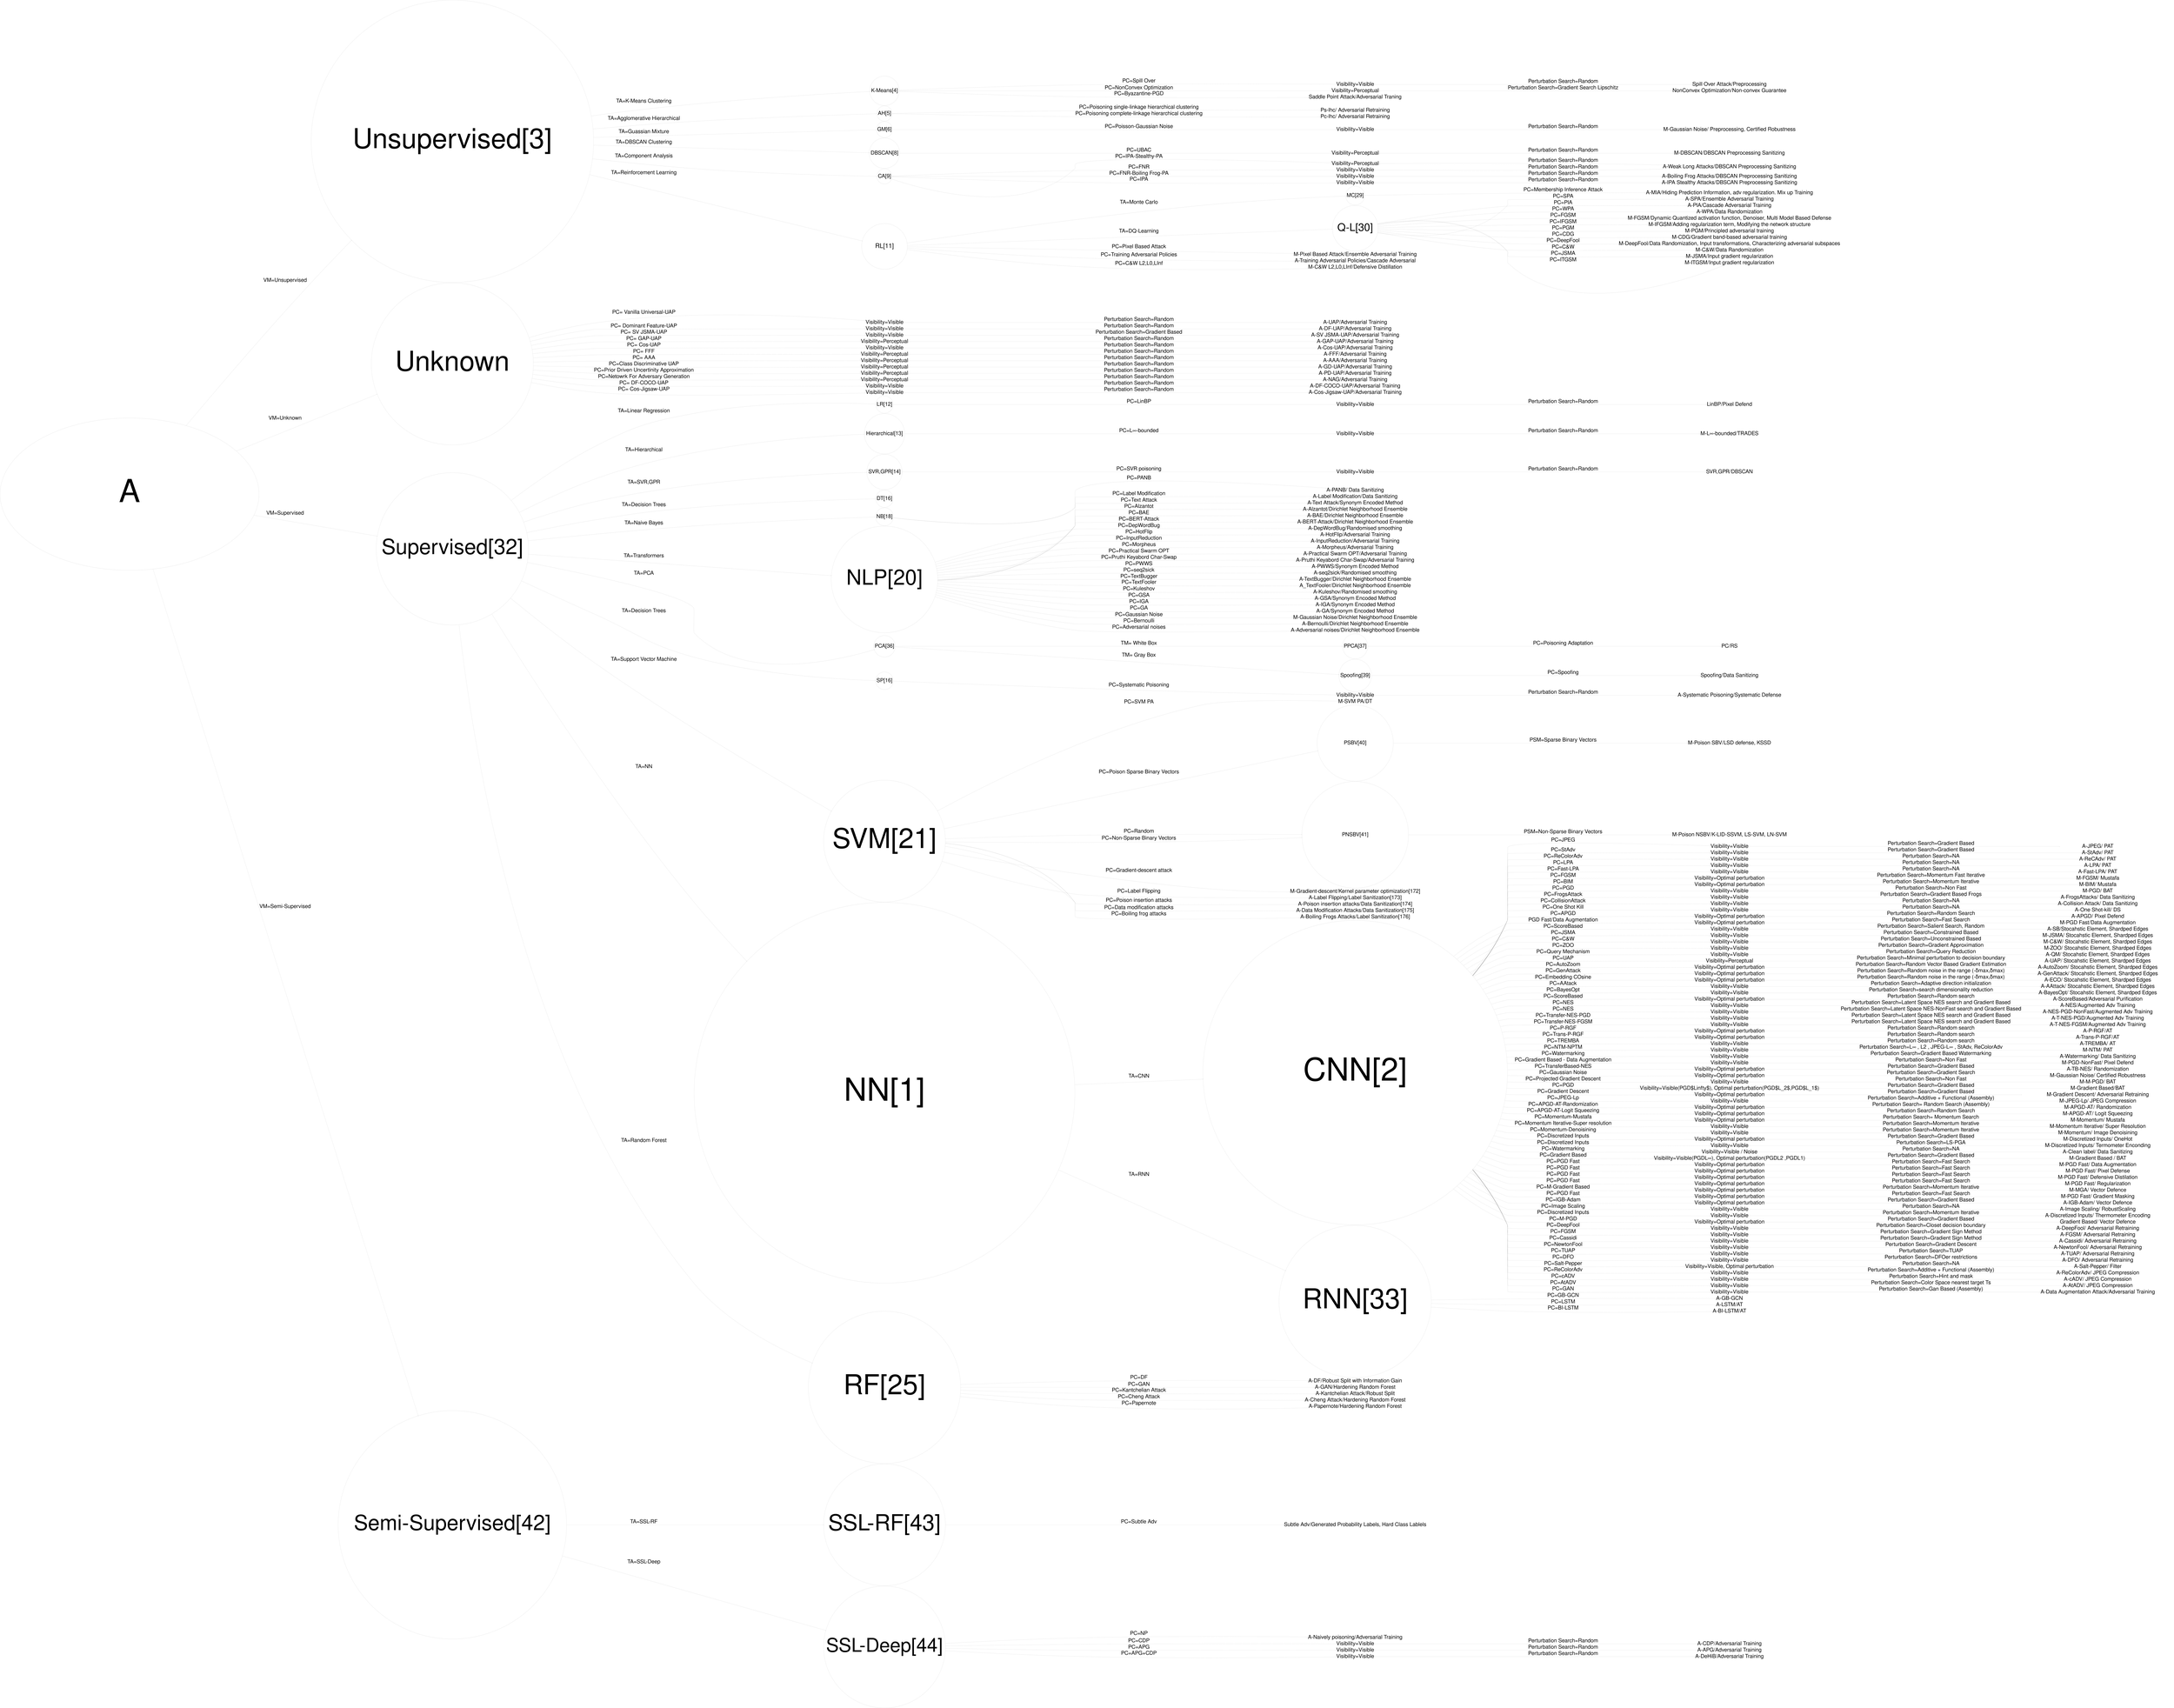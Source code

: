 Digraph TrackA{
rankdir="LR"
node [fontsize=250, width=10]
edge [fontsize=250]
node [colorscheme=oranges9]
node [fontname="Helvetica,Arial,sans-serif"]
edge [fontname="Helvetica,Arial,sans-serif"]

subgraph CNN {
	//	node [style=];
	//rank = same
		n13 
		//label = "process #2";
	//	color=
		#**************************** PAT ***********************
//"n2" [label="A/ PAT" , shape=plaintext] 
"n3" [label="M-NTM/ PAT", shape=plaintext]
//"n4" [label="A Track - Known and Unknown VM",  shape=ellipse]

#"n11" -> "n9" [arrowhead=none]
"n5" [label="A-JPEG/ PAT", shape=plaintext, width=50]
"n6" [label="A-StAdv/ PAT", shape=plaintext]

"n7" [label="A-ReCAdv/ PAT", shape=plaintext]
"n8" [label="A-LPA/ PAT", shape=plaintext]
"n9" [label="A-Fast-LPA/ PAT", shape=plaintext]
//"n10"[label="A-PPGD/ PAT", shape=plaintext]
# DNN Connections from Attack to DNN
"n13"-> "n5027" [label="PC=JPEG"]
"n5027" [label="Visibility=Visible",shape=plaintext]
"n5027" -> "n5" [label="Perturbation Search=Gradient Based",shape=plaintext]

"n13" -> "n5028"  [label="PC=StAdv"] 
"n5028" [label="Visibility=Visible",shape=plaintext]
"n5028" -> "n6" [label="Perturbation Search=Gradient Based"]

"n13" -> "n5029"  [label="PC=ReColorAdv"]
"n5029" [label="Visibility=Visible",shape=plaintext]
"n5029" -> "n7" [label="Perturbation Search=NA"]

"n13" -> "n5030"  [label="PC=LPA"]
"n5030" [label="Visibility=Visible",shape=plaintext]
"n5030" -> "n8" [label="Perturbation Search=NA"]

"n13" -> "n5031"  [label="PC=Fast-LPA"]
"n5031" [label="Visibility=Visible",shape=plaintext]
"n5031" -> "n9" [label="Perturbation Search=NA"]

//"n13" -> "n10" [label="PC=PPGD"]
"n13" -> "n5033" [label="PC=FGSM"]
"n5033" [label="Visibility=Optimal perturbation",shape=plaintext]
"n5033" -> "n53" [label="Perturbation Search=Momentum Fast Iterative"]

"n13" -> "n5034" [label="PC=BIM"]
"n5034" [label="Visibility=Optimal perturbation",shape=plaintext]
"n5034" -> "n54" [label="Perturbation Search=Momentum Iterative"]

//"n13" -> "n55" [label="PC=MI-BIM"] 
"n13" -> "n5042" [label="PC=PGD"]
"n5042" [label="Visibility=Visible",shape=plaintext]
"n5042" -> "n92" [label="Perturbation Search=Non Fast"]

"n13" -> "n5044"  [label="PC=FrogsAttack"]
"n5044" [label="Visibility=Visible",shape=plaintext]
"n5044" -> "n244" [label="Perturbation Search=Gradient Based Frogs"]

"n13" -> "n5045"  [label="PC=CollisionAttack"] 
"n5045" [label="Visibility=Visible",shape=plaintext]
"n5045" -> "n245" [label="Perturbation Search=NA"]

"n13" -> "n5046"  [label="PC=One Shot Kill"]
"n5046" [label="Visibility=Visible",shape=plaintext]
"n5046" -> "n246" [label="Perturbation Search=NA"]

"n13" -> "n5090"  [label="PC=APGD"] 
"n5090" [label="Visibility=Optimal perturbation",shape=plaintext]
"n5090" -> "n253" [label="Perturbation Search=Random Search"]


//"n13" -> "n252"  [label="PC=PGD"] 
//"n13" -> "n254"  [label="PC=NES-PGD-NonFast"]

"n13" -> "n5017" [label="PGD Fast/Data Augmentation"]
"n5017" [label="Visibility=Optimal perturbation",shape=plaintext]
"n5017" -> "n2012" [label="Perturbation Search=Fast Search"]

"n13" -> "n5009"  [label="PC=ScoreBased"] 
"n5009" [label="Visibility=Visible",shape=plaintext]
"n5009" -> "n261" [label="Perturbation Search=Salient Search, Random"]

"n13" -> "n5057"  [label="PC=JSMA"] 
"n5057" [label="Visibility=Visible",shape=plaintext]
"n5057" -> "n262" [label="Perturbation Search=Constrained Based"]

"n13" -> "n5058"  [label="PC=C&W"]
"n5058" [label="Visibility=Visible",shape=plaintext]
"n5058" -> "n263" [label="Perturbation Search=Unconstrained Based"]

"n13" -> "n5059"  [label="PC=ZOO"]
"n5059" [label="Visibility=Visible",shape=plaintext]
"n5059" -> "n264" [label="Perturbation Search=Gradient Approximation"]

"n13" -> "n5060"  [label="PC=Query Mechanism"]
"n5060" [label="Visibility=Visible",shape=plaintext]
"n5060" -> "n265" [label="Perturbation Search=Query Reduction"]

"n13" -> "n5061"  [label="PC=UAP"]
"n5061" [label="Visibility=Perceptual",shape=plaintext]
"n5061" -> "n266" [label="Perturbation Search=Minimal perturbation to decision boundary"]

"n13" -> "n5062"  [label="PC=AutoZoom"]
"n5062" [label="Visibility=Optimal perturbation",shape=plaintext]
"n5062" -> "n267" [label="Perturbation Search=Random Vector Based Gradient Estimation"]

"n13" -> "n5063"  [label="PC=GenAttack"]
"n5063" [label="Visibility=Optimal perturbation",shape=plaintext]
"n5063" -> "n268" [label="Perturbation Search=Random noise in the range (-δmax,δmax)"]

"n13" -> "n5064"  [label="PC=Embedding COsine"]
"n5064" [label="Visibility=Optimal perturbation",shape=plaintext]
"n5064" -> "n269" [label="Perturbation Search=Random noise in the range (-δmax,δmax)"]

"n13" -> "n5070"  [label="PC=AAtack"]
"n5070" [label="Visibility=Visible",shape=plaintext]
"n5070" -> "n270" [label="Perturbation Search=Adaptive direction initialization"]

"n13" -> "n5071"  [label="PC=BayesOpt"]
"n5071" [label="Visibility=Visible",shape=plaintext]
"n5071" -> "n271" [label="Perturbation Search=search dimensionality reduction"]

"n13" -> "n5066"  [label="PC=ScoreBased"]
"n5066" [label="Visibility=Optimal perturbation",shape=plaintext]
"n5066" -> "n281" [label="Perturbation Search=Random search"]

"n13" -> "n5049"  [label="PC=NES"] 
"n5049" [label="Visibility=Visible",shape=plaintext]
"n5049" -> "n282" [label="Perturbation Search=Latent Space NES search and Gradient Based"]

"n289" [label="A-NES-PGD-NonFast/Augmented Adv Training", shape=plaintext]
"n13" -> "n5050"  [label="PC=NES"] 
"n5050" [label="Visibility=Visible",shape=plaintext]
"n5050" -> "n289" [label="Perturbation Search=Latent Space NES-NonFast search and Gradient Based"]

"n13" -> "n5054"  [label="PC=Transfer-NES-PGD"]
"n5054" [label="Visibility=Visible",shape=plaintext]
"n5054" -> "n283" [label="Perturbation Search=Latent Space NES search and Gradient Based"]

"n13" -> "n5056"  [label="PC=Transfer-NES-FGSM"]
"n5056" [label="Visibility=Visible",shape=plaintext]
"n5056" -> "n284" [label="Perturbation Search=Latent Space NES search and Gradient Based"]

//"n13" -> "n285"  [label="PC=AutoZOOM"] 
"n13" -> "n5067"  [label="PC=P-RGF"]
"n5067" [label="Visibility=Optimal perturbation",shape=plaintext]
"n5067" -> "n286" [label="Perturbation Search=Random search"]

"n13" -> "n5068"  [label="PC=Trans-P-RGF"]
"n5068" [label="Visibility=Optimal perturbation",shape=plaintext]
"n5068" -> "n287" [label="Perturbation Search=Random search"]

"n13" -> "n5069"  [label="PC=TREMBA"]
"n5069" [label="Visibility=Visible",shape=plaintext]
"n5069" -> "n288" [label="Perturbation Search=Random search"]

"n13" -> "n5025"  [label="PC=NTM-NPTM"]
"n5025" [label="Visibility=Visible",shape=plaintext]
"n5025" -> "n3" [label="Perturbation Search=L∞ , L2 , JPEG-L∞ , StAdv, ReColorAdv"]

//"n13" -> "n52"  [label="PC=Momentum Gradient"] 

"n13" -> "n5043"  [label="PC=Watermarking"]
"n5043" [label="Visibility=Visible",shape=plaintext]
"n5043" -> "n242" [label="Perturbation Search=Gradient Based Watermarking"]

"n13" -> "n5006"  [label="PC=Gradient Based - Data Augmentation"] 
"n5006" [label="Visibility=Visible",shape=plaintext]
"n5006" -> "n251" [label="Perturbation Search=Non Fast"]

"n13" -> "n5053"  [label="PC=TransferBased-NES"]
"n5053" [label="Visibility=Optimal perturbation",shape=plaintext]
"n5053" -> "n280" [label="Perturbation Search=Gradient Based"]

"n13" -> "n5093"  [label="PC=Gaussian Noise"]
"n5093" [label="Visibility=Optimal perturbation",shape=plaintext]
"n5093" -> "n85" [label="Perturbation Search=Gradient Search"]

//"n3" -> "n2" [label="TN=NTM-NPTM"]
//"n5" -> "n2" [label="TN=A-JPEG"]
//"n6" -> "n2" [label="TN=A-StAdv"]
//"n7" -> "n2" [label="TN=A-ReColorAdv"]
//"n8" -> "n2" [label="TN=A-LPA"]
//"n9" -> "n2" [label="TN=A-Fast-LPA"]
//"n10" -> "n2"[label="TN=A-PPGD"]

	}

#******************50 ******MUSTAFA*****************************
//"n51" [label="M/ Mustafa", shape=plaintext]
//"n52" [label="M-MG/ Mustafa", shape=plaintext]
//"n52" -> "n51" [label="TN=MG/ Mustafa"]
"n53" [label="M-FGSM/ Mustafa", shape=plaintext]
"n54" [label="M-BIM/ Mustafa", shape=plaintext]
//"n55" [label="M-MI-BIM/ Mustafa", shape=plaintext]
//"n55" -> "n51" [label="TN=Momentum/ Mustafa"]

//"n53" -> "n51" [label="TN=M-FGSM/ Mustafa"]
//"n54" -> "n51"[label="TN=M-BIM/ Mustafa"]



# **************90********BAT****************************

"n91" [label="M-M-PGD/ BAT", shape=plaintext]

"n92" [label="M-PGD/ BAT", shape=plaintext]

//"n92" -> "n93" [label="TN=Muti-Step-PGD/ BAT"]
//"n93" [label="Multi Step Bilateral/ BAT",shape=plaintext]
//"n91" -> "n93" [label="TN=PGD/ BAT"]
"n13" -> "n5040"  [label="PC=Projected Gradient Descent"]
"n5040" [label="Visibility=Visible",shape=plaintext]
"n5040" -> "n91" [label="Perturbation Search=Non Fast"]

#*************240******DATA Sanitizing***************************
"n242" [label="A-Watermarking/ Data Sanitizing", shape=plaintext]
"n244" [label="A-FrogsAttacks/ Data Sanitizing", shape=plaintext]
"n245" [label="A-Collision Attack/ Data Sanitizing", shape=plaintext]
"n246" [label="A-WA/ DS", shape=circle]
"n246" [label="A-One Shot-kill/ DS", shape=plaintext]
//"n248" [label="CL/ Data Sanitizing",shape=plaintext]
//"n242" -> "n248" [label="TN=Watermarking-Clean Label/ Data Sanitizing"]
//"n244" -> "n248" [label="TN=A-FA/ Data Sanitizing"]
//"n245" -> "n248" [label="TN=A-CA/ Data Sanitizing"]
//"n246" -> "n248" [label="TN=A-WA/ Data Sanitizing"]
//"n246" -> "n248" [label="TNA-OS-kill/ Data Sanitizing"]


#***************250 ***PIXEL DEFEND******************************
"n251" [label="M-PGD-NonFast/ Pixel Defend", shape=plaintext]


//"n252" [label="M-PGD/ Pixel Defend", shape=plaintext]
//"n252" -> "n257"[label="TN=M-PGD/ PixelDefend"]
//"n251" -> "n257"
//"n253" -> "n257"


"n253" [label="A-APGD/ Pixel Defend", shape=plaintext]

//"n254" [label="A-NES-PGD-NonFast/ Data Augmentation",shape=plaintext]
//"n255" [label="M-PGD-NonFast/ Defensive Distillation",shape=plaintext]
//"n256" [label="M-PGD-NonFast/ Regularization",shape=plaintext]
//"n257" [label="PGD-NonFast/ PixelDefend",shape=plaintext]
//"n251" -> "n254"  [label="TN=PGD-NonFast/ Data Augmentation"] 
"n2012" [label="M-PGD Fast/Data Augmentation", shape=plaintext]
//"n1023" -> "n254"  [label="TN=PGD-Fast/ Data Augmentation"] 
//"n251" -> "n255"  [label="TN=PGD-NonFast/ Distillation"] 
//"n251" -> "n256"  [label="TN=PGD-NonFast/ Regularisation"]   
//"n251" -> "n257"  [label="TN=PGD-NonFast/ PixelDefend"]  

#*************280*************************************
"n280" [label="A-TB-NES/ Randomization", shape=plaintext]
//"n280" -> "n254"  [label="TN=NES-PGD-NonFast/ Augmentation"] 



#************260********Stocastic Element and Sharped Edges ******************************
"n261" [label="A-SB/Stocahstic Element, Shardped Edges", shape=plaintext]
"n262" [label="M-JSMA/ Stocahstic Element, Shardped Edges", shape=plaintext]
"n263" [label="M-C&W/ Stocahstic Element, Shardped Edges", shape=plaintext]
"n264" [label="M-ZOO/ Stocahstic Element, Shardped Edges", shape=plaintext]
"n265" [label="A-QM/ Stocahstic Element, Shardped Edges", shape=plaintext]
"n266" [label="A-UAP/ Stocahstic Element, Shardped Edges", shape=plaintext]
"n267" [label="A-AutoZoom/ Stocahstic Element, Shardped Edges", shape=plaintext]
"n268" [label="A-GenAttack/ Stocahstic Element, Shardped Edges", shape=plaintext]
"n269" [label="A-ECO/ Stocahstic Element, Shardped Edges", shape=plaintext]
"n270" [label="A-AAttack/ Stocahstic Element, Shardped Edges", shape=plaintext]
"n271" [label="A-BayesOpt/ Stocahstic Element, Shardped Edges", shape=plaintext]



//"n273" [label="SB/ Stochastic Elements",shape=plaintext]
//"n274" [label="SB/ Sharped Edges", shape=plaintext]


//"n261" -> "n273"  [label="TN=ScoreBased/ Stochastic Elements"] 
//"n262" -> "n273" [label="TN=M-JSMA/ Stochastic Elements"] 
//"n263" -> "n273" [label="TN=M-C&W/ Stochastic Elements"] 
//"n264" -> "n273" [label="TN=M-ZOO/ Stochastic Elements"] 
//"n265" -> "n273" [label="TN=A-Query Mechanism/ Stochastic Elements"] 
//"n266" -> "n273" [label="TN=A-UAP/ Stochastic Elements"]
//"n267" -> "n273" [label="TN=A-AutoZoom/ Stochastic Elements"] 
//"n268" -> "n273" [label="TN=A-GenAttack/ Stochastic Elements"] 
//"n269" -> "n273" [label="TN=A-ECO/  Stochastic Elements"] 
//"n270" -> "n273" [label="TN=A-AAttack/ Stochastic Elements"] 
//"n271" -> "n273" [label="TN=A-BayesOpt/ Stochastic Elements"] 



//"n261" -> "n274"  [label="TN=ScoreBased/ Sharped Edges"] 
//"n262" -> "n274" [label="TN::M-JSMA/  Sharped Edges"] 
//"n263" -> "n274"[label="TN=M-C&W/  Sharped Edges"] 
//"n264" -> "n274"[label="TN=M-ZOO/  Sharped Edges"] 
//"n265" -> "n274"[label="TN::A-Query Mechanism/  Sharped Edges"] 
//"n266" -> "n274"[label="TN::A-UAP/  Sharped Edges"] 
//"n267" -> "n274"[label="TN=A-AutoZoom/  Sharped Edges"] 
//"n268" -> "n274"[label="TN=A-GenAttack/  Sharped Edges"] 
//"n269" -> "n274" [label="TN=A-ECO/  Sharped Edges"] 
//"n270" -> "n274" [label="TN=A-AAttack/  Sharped Edges"] 
//"n271" -> "n274"[label="TN=A-BayesOpt/ Sharped Edges"] 



#*********************** Augmented Training ***********************************




"n281" [label="A-ScoreBased/Adversarial Purification", shape=plaintext]
"n282" [label="A-NES/Augmented Adv Training", shape=plaintext]
"n283" [label="A-T-NES-PGD/Augmented Adv Training", shape=plaintext]
"n284" [label="A-T-NES-FGSM/Augmented Adv Training", shape=plaintext]
//"n285" [label="A-AutoZOOM/AT", shape=plaintext]
"n286" [label="A-P-RGF/AT", shape=plaintext]
"n287" [label="A-Trans-P-RGF/AT", shape=plaintext]
"n288" [label="A-TREMBA/ AT", shape=plaintext]


//"n281" -> "n296" [label="TN=A-ScoreBased/ Augmented Training"] 
//"n282" -> "n296" [label="TN=A-NES/ Augmented Training"]
//"n283" -> "n296" [label="TN=A-Transfer-NES-PGD/ Augmented Training"]
//"n284" -> "n296" [label="TN=A-Transfer-NES-FGSM/ Augmented Training"] 
//"n285" -> "n296" [label="TN=A-AutoZOOM/ Augmented Training"] 
//"n286" -> "n296" [label="TN=A-P-RGF/ Augmented Training"]
//"n287" -> "n296" [label="TN=A-Trans-P-RGF/ Augmented Training"]
//"n288" -> "n296" [label="TN=A-TREMBA/ Augmented Training "]

//"n296" [label="A/ Augmented Training ", shape=plaintext]



#"n1" [label="A", shape=circle] #style=filled]+
#*********************1**********************************
"n4" [label="A",  shape=ellipse, width=170, height=100, fontsize="1500"]
#***************Victim Model Unsupervised Connections ****************************
"n12" [label="Unsupervised[3]", shape=circle, fontsize="1300"] #style=filled]
#Neural Networks
"n4" -> "n12"  [label="VM=Unsupervised"] 
"n4" -> "n2000"  [label="VM=Unknown"] 
"n12" -> "n75"  [label="TA=K-Means Clustering"] 
"n12" -> "n76"  [label="TA=Agglomerative Hierarchical"] 
"n12" -> "n77"  [label="TA=Guassian Mixture"] 
"n12" -> "n79"  [label="TA=DBSCAN Clustering"]
"n12" -> "n80"  [label="TA=Component Analysis"]
//"n12" -> "n82"  [label="TA=Guassian Noised/ Preprocessing"]
//"n12"-> "n83"   [label="TA=Guassian Noised/ Certified Robustness"]

//"n12" -> "n950"[label="TA=Statistic Learning"]
"n12" -> "n900"[label="TA=Reinforcement Learning"]
//"n12" -> "n700"[label="VM=RNN"]



#K-Means, K-Medoids, Fuzzy C-Means
"n75" [label="K-Means[4]", shape=circle]
"n75"-> "n87"[label="PC=Spill Over"]
"n87" [label="Visibility=Visible",shape=plaintext]
"n87" -> "n6004" [label="Perturbation Search=Random"]
"n6004"  [label="Spill Over Attack/Preprocessing", shape=plaintext]
//"n100" [label="TA=Linear Regression"]
//"n100"
//"n87"-> "n88"[label="PC=Spill Over",]
#Hierarchical
"n76" [label="AH[5]", shape=circle]
#Guassian Mixture
"n77" [label="GM[6]", shape=circle]

//"n77" -> "n83" [label="TA=Gaussian Noise/ Certified Robustness"] 
"n76" -> "n78" [label="PC=Poisoning single-linkage hierarchical clustering"]
"n76" -> "n86" [label="PC=Poisoning complete-linkage hierarchical clustering"]
"n78" [label="Ps-lhc/ Adversarial Retraining", shape=plaintext]
"n86" [label="Pc-lhc/ Adversarial Retraining", shape=plaintext]

"n79" [label="DBSCAN[8]", shape=circle]

"n79" ->"n756"[label="PC=UBAC"]
"n756" [label="Visibility=Perceptual",shape=plaintext]
"n756" -> "n6007" [label="Perturbation Search=Random"]
"n6007" [label="M-DBSCAN/DBSCAN Preprocessing Sanitizing", shape=plaintext]

"n75"-> "n90"[label="PC=NonConvex Optimization"]
"n90" [label="Visibility=Perceptual",shape=plaintext]
"n90" -> "n6005" [label="Perturbation Search=Gradient Search Lipschitz"]
"n6005" [label="NonConvex Optimization/Non-convex Guarantee", shape=plaintext]




"n95" [label="Saddle Point Attack/Adversarial Traning", shape=plaintext]
"n75"-> "n95"[label="PC=Byazantine-PGD"]


"n80" [label="CA[9]", shape=circle]

"n80" -> "n88" [label="PC=IPA-Stealthy-PA"]
"n88" [label="Visibility=Perceptual",shape=plaintext]
"n88" -> "n6008" [label="Perturbation Search=Random"]
"n6008" [label="A-Stealthy Poisoning Attacks/DBSCAN Preprocessing Sanitizing" , shape=plaintext]


"n80" -> "n89" [label="PC=FNR"]
"n89"  [label="Visibility=Visible",shape=plaintext]
"n89" -> "n6008" [label="Perturbation Search=Random"]

"n6008" [label="A-Weak Long Attacks/DBSCAN Preprocessing Sanitizing" , shape=plaintext]



"n80" -> "n99" [label="PC=FNR-Boiling Frog-PA"]
"n99" [label="Visibility=Visible",shape=plaintext]
"n99" -> "n6010" [label="Perturbation Search=Random"]
"n6010" [label="A-Boiling Frog Attacks/DBSCAN Preprocessing Sanitizing" , shape=plaintext]


"n80" -> "n98" [label="PC=IPA"]
"n98" [label="Visibility=Visible",shape=plaintext]
"n98" -> "n6012" [label="Perturbation Search=Random"]
"n6012" [label="A-IPA Stealthy Attacks/DBSCAN Preprocessing Sanitizing" , shape=plaintext]




#"n81" [label="Independent Component Analysis", shape=circle]
#"n82" [label="GG [27]", shape=circle, URL="https://github.com/phoenixml/research-DPA-References/blob/main/DPA-Roadmap-Ref#L221"]
//"n83" [label="GG [28]", shape=circle, URL="https://github.com/phoenixml/research-DPA-References/blob/main/DPA-Roadmap-Ref#L231"]
"n77"-> "n84" [label="PC=Poisson-Gaussian Noise"]
"n84" [label="Visibility=Visible",shape=plaintext]
"n84" -> "n6006" [label="Perturbation Search=Random"]
"n6006" [label="M-Gaussian Noise/ Preprocessing, Certified Robustness", shape=plaintext]



"n85" [label="M-Gaussian Noise/ Certified Robustness", shape=plaintext]



//"n82"-> "n85" [label="PC=Gaussian Noise"]


#***************Victim Model supervised Connections ****************************
"n700" [label="Supervised[32]", shape=circle, width=100, fontsize="1000"] #, style=filled, color=green]
"n4" -> "n700"  [label="VM=Supervised"]
"n700" -> "n701"  [label="TA=Linear Regression"]
"n700" -> "n702"  [label="TA=Hierarchical"]
"n700" -> "n703"  [label="TA=SVR,GPR"]
//"n700" -> "n704"  [label="TA=Ensemble Methods"]
"n700" -> "n705"  [label="TA=Decision Trees"]
//"n700" -> "n706"  [label="TA=Discriminant Analysis"]
"n700" -> "n707"  [label="TA=Naive Bayes"]
//"n700" -> "n708"  [label="TA=Nearest Neighbor"]

"n711" [label="NLP[20]", shape=circle, height=70, fontsize="1000"]
"n740" [label="A-Text Attack/Synonym Encoded Method", shape=plaintext]
"n780" [label="A-Alzantot/Dirichlet Neighborhood Ensemble", shape=plaintext]
"n781" [label="A-BAE/Dirichlet Neighborhood Ensemble", shape=plaintext]
"n782" [label="A-BERT-Attack/Dirichlet Neighborhood Ensemble", shape=plaintext]
"n783" [label="A-DepWordBug/Randomised smoothing", shape=plaintext]
"n784" [label="A-HotFlip/Adversarial Training", shape=plaintext]
"n785" [label="A-InputReduction/Adversarial Training", shape=plaintext]
"n786" [label="A-Morpheus/Adversarial Training", shape=plaintext]
"n787" [label="A-Practical Swarm OPT/Adversarial Training", shape=plaintext]
"n788" [label="A-Pruthi Keyabord Char-Swap/Adversarial Training", shape=plaintext]
"n789" [label="A-PWWS/Synonym Encoded Method", shape=plaintext]
"n790" [label="A-seq2sick/Randomised smoothing", shape=plaintext]
"n791" [label="A-TextBugger/Dirichlet Neighborhood Ensemble", shape=plaintext]
"n792" [label="A_TextFooler/Dirichlet Neighborhood Ensemble", shape=plaintext]
"n793" [label="A-Kuleshov/Randomised smoothing", shape=plaintext]
"n794" [label="A-GSA/Synonym Encoded Method", shape=plaintext]
"n795" [label="A-IGA/Synonym Encoded Method", shape=plaintext]
"n796" [label="A-GA/Synonym Encoded Method", shape=plaintext]
"n797" [label="M-Gaussian Noise/Dirichlet Neighborhood Ensemble", shape=plaintext]
"n798" [label="A-Bernoulli/Dirichlet Neighborhood Ensemble", shape=plaintext]
"n799" [label="A-Adversarial noises/Dirichlet Neighborhood Ensemble", shape=plaintext]


"n711" ->"n740"[label="PC=Text Attack"]
"n711" ->"n780" [label="PC=Alzantot"]
"n711" ->"n781" [label="PC=BAE"]
"n711" ->"n782" [label="PC=BERT-Attack"]
"n711" ->"n783" [label="PC=DepWordBug"]
"n711" ->"n784" [label="PC=HotFlip"]
"n711" ->"n785" [label="PC=InputReduction"]
"n711" ->"n786" [label="PC=Morpheus"]
"n711" ->"n787" [label="PC=Practical Swarm OPT"]
"n711" ->"n788" [label="PC=Pruthi Keyabord Char-Swap"]
"n711" ->"n789" [label="PC=PWWS"]
"n711" ->"n790" [label="PC=seq2sick"]
"n711" ->"n791" [label="PC=TextBugger"]
"n711" ->"n792" [label="PC=TextFooler"]
"n711" ->"n793" [label="PC=Kuleshov"]
"n711" ->"n794" [label="PC=GSA"]
"n711" ->"n795" [label="PC=IGA"]
"n711" ->"n796" [label="PC=GA"]
"n711" ->"n797" [label="PC=Gaussian Noise"]
"n711" ->"n798" [label="PC=Bernoulli"]
"n711" ->"n799" [label="PC=Adversarial noises"]

"n700" -> "n711"  [label="TA=Transformers"]
"n712" [label="PCA[36]", shape=circle]
"n700" -> "n712"  [label="TA=PCA"]

"n713" [label="PPCA[37]", shape=circle]
"n712" -> "n713"  [label="TM= White Box"]

"n713" -> "n714"  [label="PC=Poisoning Adaptation"]
"n714" [label="PC/RS", shape=plaintext]

"n712" -> "n715"  [label="TM= Gray Box"]
"n715" [label="Spoofing[39]", shape=circle]

"n716" [label="Spoofing/Data Sanitizing", shape=plaintext]
"n715" -> "n716"[label="PC=Spoofing"]
#********* Regression ****************
#Linear Regression
"n701" [label="LR[12]", shape=circle]
"n701" -> "n710" [label="PC=LinBP"]
"n710" [label="Visibility=Visible",shape=plaintext]
"n710" -> "n6042" [label="Perturbation Search=Random"]
"n6042" [label="LinBP/Pixel Defend", shape=plaintext]






#Hierarchical
"n702" [label="Hierarchical[13]", shape=circle]
"n702" ->"n720"[label="PC=L∞-bounded"]
"n720" [label="Visibility=Visible",shape=plaintext]
"n720" -> "n6043" [label="Perturbation Search=Random"] 
"n6043" [label="M-L∞-bounded/TRADES", shape=plaintext]


#SVR,GPR
"n703" [label="SVR,GPR[14]", shape=circle]
"n703" ->"n723"[label="PC=SVR poisoning"]
"n723" [label="Visibility=Visible",shape=plaintext]
"n723" -> "n6045" [label="Perturbation Search=Random"]
"n6045" [label="SVR,GPR/DBSCAN", shape=plaintext]


#Ensemble Methods
//"n704" [label="EM[15]", shape=circle]
//"n724" [label="EM/ [TN44]", shape=plaintext]
//"n704" ->"n724"[label="PC="]

#Decision Trees
"n705" [label="DT[16]", shape=circle, URL="https://github.com/phoenixml/research-DPA-References"]
"n700" -> "n725"  [label="TA=Decision Trees"]
"n725"  [label="SP[16]", shape=circle]
"n725" -> "n736" [label="PC=Systematic Poisoning"]
"n736"  [label="Visibility=Visible",shape=plaintext]
"n736" -> "n6044" [label="Perturbation Search=Random"]
"n6044" [label="A-Systematic Poisoning/Systematic Defense", shape=plaintext]



#Neural Networks already exists

#********** Classification ***********
#Support Vector Machines Exists
#Discriminant Analysis
//"n706" [label="DA[17]", shape=circle,fontcolor="yellow"]
//"n726" [label="DA/ [TN45]", shape=plaintext]
//"n706" ->"n726"[label="PC="]
#Naive Bayes
"n707" [label="NB[18]", shape=circle]
"n727" [label="A-PANB/ Data Sanitizing", shape=plaintext]
"n707" ->"n727"[label="PC=PANB"]
"n707" ->"n728"[label="PC=Label Modification"]
"n728"[label="A-Label Modification/Data Sanitizing", shape=plaintext]
#Nearest Neighbor
//"n708" [label="NN[19]", shape=circle, fontcolor="yellow"]
//"n728" [label="NN/", shape=plaintext]
//"n708" ->"n728"[label="PC="]


#******************** SEMI Supervised ***********************************
"n800" [label="Semi-Supervised[42]", shape=circle, width=150, fontsize="1000"]
"n4" -> "n800"  [label="VM=Semi-Supervised"]
"n800" -> "n801"[label="TA=SSL-RF"]
"n801" [label="SSL-RF[43]", shape=circle, width=80, fontsize="1050"]
"n800" -> "n802"[label="TA=SSL-Deep"]
"n802" [label="SSL-Deep[44]", shape=circle, width=80, fontsize="900"]
"n803" [label="A-Naively poisoning/Adversarial Training", shape=plaintext]


//DeHiB: Deep Hidden Backdoor Attack on Semi-supervised Learning via
//Adversarial Perturbation

"n802" -> "n805" [label="PC=CDP"]
"n805"[label= "Visibility=Visible", shape=plaintext]
"n805" -> "n6001"  [label="Perturbation Search=Random"]
"n6001" [label="A-CDP/Adversarial Training", shape=plaintext]


"n802" -> "n804" [label="PC=APG"]
"n804" [label= "Visibility=Visible", shape=plaintext]
"n804" -> "n6002" [label="Perturbation Search=Random"]
"n6002" [label="A-APG/Adversarial Training", shape=plaintext]


"n802" -> "n803" [label="PC=NP"]

"n802" -> "n806" [label="PC=APG+CDP"]
"n806"[label= "Visibility=Visible", shape=plaintext]
"n806" -> "n6000"  [label="Perturbation Search=Random"]
"n6000" [label="A-DeHiB/Adversarial Training", shape=plaintext]





"n801" -> "n807" [label="PC=Subtle Adv"]
"n807" [label="Subtle Adv/Generated Probability Labels, Hard Class Lablels", shape=plaintext] //https://ieeexplore.ieee.org/stamp/stamp.jsp?tp=&arnumber=9099383
#***************Victim Model RL Connections ****************************
"n900" [label="RL[11]", shape=circle,  width=30, fontsize="300"] #, style=filled, color=orange]
#"n900" -> "n13"  [label="TA=CNN"] 
"n900" -> "n901"  [label="TA=Monte Carlo"] 
//"n900" -> "n902"  [label="TA=A2C", ] 
"n900" -> "n903"  [label="TA=DQ-Learning"] 
"n900" -> "n904"  [label="PC=Pixel Based Attack"] 
"n900" -> "n905"  [label="PC=Training Adversarial Policies"]
"n900" -> "n906"  [label="PC=C&W L2,L0,LInf"]


"n901" [label="MC[29]", shape=circle, URL="https://github.com/phoenixml/research-DPA-References/blob/main/DPA-Roadmap-Ref#L239"]


"n901" -> "n951" [label="PC=Membership Inference Attack"]
"n951" [label="A-MIA/Hiding Prediction Information, adv regularization. Mix up Training", shape=plaintext]




"n903" [label="Q-L[30]", shape=circle, URL="https://github.com/phoenixml/research-DPA-References/blob/main/DPA-Roadmap-Ref#L239",  width=30, fontsize="500"]
"n985" [label="A-SPA/Ensemble Adversarial Training", shape=plaintext]
"n986" [label="A-PIA/Cascade Adversarial Training", shape=plaintext]
"n987" [label="A-WPA/Data Randomization", shape=plaintext]
"n988" [label="M-FGSM/Dynamic Quantized activation function, Denoiser, Multi Model Based Defense", shape=plaintext]


"n989" [label="M-IFGSM/Adding regularization term, Modifying the network structure", shape=plaintext]
"n990" [label="M-PGM/Principled adversarial training", shape=plaintext]
"n991" [label="M-CDG/Gradient band-based adversarial training", shape=plaintext]
"n992" [label="M-DeepFool/Data Randomization, Input transformations, Characterizing adversarial subspaces", shape=plaintext]
"n993" [label="M-C&W/Data Randomization", shape=plaintext]
"n994" [label="M-JSMA/Input gradient regularization", shape=plaintext]
"n995" [label="M-ITGSM/Input gradient regularization", shape=plaintext]
"n904" [label="M-Pixel Based Attack/Ensemble Adversarial Training", shape=plaintext]
"n905" [label="A-Training Adversarial Policies/Cascade Adversarial", shape=plaintext]
"n906" [label="M-C&W L2,L0,LInf/Defensive Distillation", shape=plaintext]


"n903" -> "n985"  [label="PC=SPA"] 
"n903" -> "n986"  [label="PC=PIA"] 
"n903" -> "n987"  [label="PC=WPA"] 
"n903" -> "n988"  [label="PC=FGSM"] 
"n903" -> "n989"  [label="PC=IFGSM"] 
"n903" -> "n990"  [label="PC=PGM"] 
"n903" -> "n991"  [label="PC=CDG"]
"n903" -> "n992"  [label="PC=DeepFool"] 
"n903" -> "n993"  [label="PC=C&W"]  
"n903" -> "n994"  [label="PC=JSMA"] 
"n903" -> "n995"  [label="PC=ITGSM"] 

#***************Victim Model SL Connections ****************************
//"n950" [label="SL[10]", shape=circle,  fontcolor="yellow"] #, style=filled, color=yellow]
#"n950" -> "n13"  [label="TA=CNN"] 




############################TARGET ALGORITHM##################################
#********************CNN Connections**********************
"n13" [label="CNN[2]", shape=circle, width=200, fontsize="1500"] #style=filled, color=orange]

 
#DT Image######################################
#"n30" [label="Image/ All", shape=circle]
#"n13" -> "n2000"  [label="DT=Image"]



#DT Graph#######################################
#"n40" [label="Graph/ All", shape=circle]
#"n13" -> "n40"  [label="DT=Graph"]
#DT Text########################################
#"n50" [label="Text/ All", shape=circle]
#"n13" -> "n50"  [label="DT=Text"]

#DT Audio#######################################
#"n60" [label="Audio/ All", shape=circle]
#"n13" -> "n60"  [label="DT=Audio"]







# *********************SVM********************************
"n15" [label="SVM[21]", shape=circle,  width=80, fontsize="1300"]
"n700" -> "n15"  [label="TA=Support Vector Machine"]
"n16" [label="M-SVM PA/DT", shape=plaintext]
"n15" -> "n16"  [label="PC=SVM PA"]
"n15" -> "n50" [label="PC=Poison Sparse Binary Vectors"]
"n50" [label="PSBV[40]", shape=circle, width=50]

"n50" -> "n51" [label="PSM=Sparse Binary Vectors"]
"n51"  [label="M-Poison SBV/LSD defense, KSSD", shape=plaintext]
"n56"  [label="M-Poison NSBV/K-LID-SSVM, LS-SVM, LN-SVM", shape=plaintext]
"n57" [label="PNSBV[41]",shape=circle, width=70]


"n15" -> "n57" [label="PC=Random"]
"n15" -> "n57" [label="PC=Non-Sparse Binary Vectors"]
//"n58"  [label="A-Poison Non Sparse Binary Vectors/K-LID-SVM , LS-SVM , LN-SVM", shape=plaintext]
"n57" -> "n56"  [label="PSM=Non-Sparse Binary Vectors"]
"n15" -> "n59" [label="PC=Gradient-descent attack"]

#DT Image######################################
#"n300" [label="Image/ All", shPSM=Sparse Binary Vectorsape=circle]
#"n15" -> "n300"  [label="DT=Image"]
#DT Graph#######################################
#"n301" [label="Graph/ All", shape=circle]
#"n15" -> "n301"  [label="DT=Graph"]
#DT Text########################################
#"n302" [label="Text/ All", shape=circle]
#"n15" -> "n302"  [label="DT=Text"]
#DT Audio#######################################
#"n303" [label="Audio/ All", shape=circle]
#"n15" -> "n303"  [label="DT=Audio"]


"n15"-> "n61"  [label="PC=Label Flipping"] 
"n15"-> "n62"  [label="PC=Poison insertion attacks"] 
"n15"-> "n63"  [label="PC=Data modification attacks"] 
"n15"-> "n64" [label="PC=Boiling frog attacks"] 
"n59"  [label="M-Gradient-descent/Kernel parameter optimization[172]", shape=plaintext] 
"n61"  [label="A-Label Flipping/Label Sanitization[173]", shape=plaintext]
"n62"  [label="A-Poison insertion attacks/Data Sanitization[174]", shape=plaintext]
"n63"  [label="A-Data Modification Attacks/Data Sanitization[175]", shape=plaintext]
"n64"[label="A-Boiling Frogs Attacks/Label Sanitization[176]", shape=plaintext]
#Neural Networks################################
"n14" [label="NN[1]", shape=circle, width=250, fontsize="1500",URL="https://github.com/phoenixml/research-DPA-References/blob/main/DPA-Roadmap-Ref#L2"]
"n700" -> "n14"  [label="TA=NN"] 
"n14" -> "n13" [label="TA=CNN"] 

#DT Image######################################
#"n400" [label="Image/ All", shape=circle]
#"n14" -> "n400"  [label="DT=Image"]
#DT Graph#######################################
#"n401" [label="Graph/ All", shape=circle]
#"n14" -> "n401"  [label="DT=Graph"]
#DT Text########################################
#"n402" [label="Text/ All", shape=circle]
#"n14" -> "n402"  [label="DT=Text"]
#DT Audio#######################################
#"n403" [label="Audio/ All", shape=circle]
#"n14" -> "n403"  [label="DT=Audio"]





#*********************Linear Regression*******************
//"n16" [label="LR/ All[22]", shape=circle]
//"n700" -> "n16"  [label="TA=LR"]

#DT Image######################################
#"n500" [label="Image/ All", shape=circle]
#"n16" -> "n500"  [label="DT=Image"]
#DT Graph#######################################
#"n501" [label="Graph/ All", shape=circle]
#"n16" -> "n501"  [label="DT=Graph"]
#DT Text########################################
#"n502" [label="Text/ All", shape=circle]
#"n16" -> "n502"  [label="DT=Text"]
#DT Audio#######################################
#"n503" [label="Audio/ All", shape=circle]
#"n14" -> "n503"  [label="DT=Audio"]




#********************Logistic Regression******************
//"n17" [label="LR[23]", shape=circle]
//"n700" -> "n17"  [label="TA=Logistic Regression"]
//"n752" [label="LR/", shape=plaintext]
//"n17" ->"n752"[label="PC="]

#DT Image######################################
#"n600" [label="Image/ All", shape=circle]
#"n17" -> "n600"  [label="DT=Image"]
#DT Graph#######################################
#"n601" [label="Graph/ All", shape=circle]
#"n17" -> "n601"  [label="DT=Graph"]
#DT Text########################################
#"n602" [label="Text/ All", shape=circle]
#"n17" -> "n602"  [label="DT=Text"]
#DT Audio#######################################
#"n603" [label="Audio/ All", shape=circle]
#"n17" -> "n603"  [label="DT=Audio"]




#********************Decision Tree************************
//"n24" [label="Decision Tree/ All[24]", shape=circle]
//"n700" -> "n24"  [label="TA=DT"]

#DT Image######################################
#"n620" [label="Image/ All", shape=circle]
#"n24" -> "n620"  [label="DT=Image"]
#DT Graph#######################################
#"n621" [label="Graph/ All", shape=circle]
#"n24" -> "n621"  [label="DT=Graph"]
#DT Text########################################
#"n622" [label="Text/ All", shape=circle]
#"n24" -> "n622"  [label="DT=Text"]
#DT Audio#######################################
#"n623" [label="Audio/ All", shape=circle]
#"n24" -> "n623"  [label="DT=Audio"]



#*******************Gradient Based GCN*******************
"n18" [label="A-GB-GCN", shape=plaintext]
"n20" -> "n18"  [label="PC=GB-GCN"]
#DT Image######################################
#"n630" [label="Image/ All", shape=circle]
#"n18" -> "n630"  [label="DT=Image"]
#DT Graph#######################################
#"n631" [label="Graph/ All", shape=circle]
#"n18" -> "n631"  [label="DT=Graph"]
#DT Text########################################
#"n632" [label="Text/ All", shape=circle]
#"n18" -> "n632"  [label="DT=Text"]
#DT Audio#######################################
#"n633" [label="Audio/ All", shape=circle]
#"n18" -> "n633"  [label="DT=Audio"]





#******************Random Forest**************************
"n19" [label="RF[25]", shape=circle, width=100, fontsize="1300"]
"n700" -> "n19"  [label="TA=Random Forest"]
//"n754" [label="A-RF/", shape=plaintext]
//"n19" ->"n754"[label="PC="]





#****************Gradient Boost Decision Tree*************
"n25" [label="A-DF/Robust Split with Information Gain", shape= plaintext]
"n19" -> "n25"  [label="PC=DF"]
//"n755" [label="A-GBDT/Adversarial Training", shape=plaintext]
//"n25" ->"n755"[label="PC=GBDT"]
"n19" -> "n26"  [label="PC=GAN"]
"n26"[label="A-GAN/Hardening Random Forest", shape=plaintext]
"n19" -> "n27"  [label="PC=Kantchelian Attack"]
"n27"[label="A-Kantchelian Attack/Robust Split", shape=plaintext]
"n19" -> "n28"  [label="PC=Cheng Attack"]
"n28"[label="A-Cheng Attack/Hardening Random Forest", shape=plaintext]
"n19" -> "n29"  [label="PC=Papernote"]
"n29"[label="A-Papernote/Hardening Random Forest", shape=plaintext]
#DT Image######################################
#"n640" [label="Image/ All", shape=circle]
#"n19" -> "n640"  [label="DT=Image"]
#DT Graph#######################################
#"n641" [label="Graph/ All", shape=circle]
#"n19" -> "n641"  [label="DT=Graph"]
#DT Text########################################
#"n642" [label="Text/ All", shape=circle]
#"n19" -> "n642"  [label="DT=Text"]
#DT Audio#######################################
#"n643" [label="Audio/ All", shape=circle]
#"n19" -> "n643"  [label="DT=Audio"]





#******************RNN************************************
"n20" [label="RNN[33]", shape=circle,  width=100, fontsize=1300]
"n14" -> "n20"  [label="TA=RNN"]

#DT Image######################################
#"n650" [label="Image/ All", shape=circle]
#"n20" -> "n650"  [label="DT=Image"]
#DT Graph#######################################
#"n651" [label="Graph/ All", shape=circle]
#"n20" -> "n651"  [label="DT=Graph"]
#DT Text########################################
#"n652" [label="Text/ All", shape=circle]
#"n20" -> "n652"  [label="DT=Text"]
#DT Audio#######################################
#"n653" [label="Audio/ All", shape=circle]
#"n20" -> "n653"  [label="DT=Audio"]



#*****************LSTM************************************
"n21" [label="A-LSTM/AT", shape=plaintext]
"n20" -> "n21"  [label="PC=LSTM"]
#DT Image######################################
#"n660" [label="Image/ All", shape=circle]
#"n21" -> "n660"  [label="DT=Image"]
#DT Graph#######################################
#"n661" [label="Graph/ All", shape=circle]
#"n21" -> "n661"  [label="DT=Graph"]
#DT Text########################################
#"n662" [label="Text/ All", shape=circle]
#"n21" -> "n662"  [label="DT=Text"]
#DT Audio#######################################
#"n663" [label="Audio/ All", shape=circle]
#"n21" -> "n663"  [label="DT=Audio"]





#*****************BI-LSTM*********************************
"n22" [label="A-BI-LSTM/AT", shape=plaintext]
"n20" -> "n22"  [label="PC=BI-LSTM"]
#DT Image######################################
#"n670" [label="Image/ All", shape=circle]
#"n22" -> "n670"  [label="DT=Image"]
#DT Graph#######################################
#"n671" [label="Graph/ All", shape=circle]
#"n22" -> "n671"  [label="DT=Graph"]
#DT Text########################################
#"n672" [label="Text/ All", shape=circle]
#"n22" -> "n672"  [label="DT=Text"]
#DT Audio#######################################
#"n673" [label="Audio/ All", shape=circle]
#"n22" -> "n673"  [label="DT=Audio"]





#DT Image######################################
#"n680" [label="Image/ All", shape=circle]
#"n25" -> "n680"  [label="DT=Image"]
#DT Graph#######################################
#"n681" [label="Graph/ All", shape=circle]
#"n25" -> "n681"  [label="DT=Graph"]
#DT Text########################################
#"n682" [label="Text/ All", shape=circle]
#"n25" -> "n682"  [label="DT=Text"]
#DT Audio#######################################
#"n683" [label="Audio/ All", shape=circle]
#"n25" -> "n683"  [label="DT=Audio"]



#****************Faster RCNN******************************
#DT Image######################################
#"n690" [label="Image/ All", shape=circle]
#"n23" -> "n690"  [label="DT=Image"]
#DT Graph#######################################
#"n691" [label="Graph/ All", shape=circle]
#"n23" -> "n691"  [label="DT=Graph"]
#DT Text########################################
#"n692" [label="Text/ All", shape=circle]
#"n23" -> "n692"  [label="DT=Text"]
#DT Audio#######################################
#"n693" [label="Audio/ All", shape=circle]
#"n23" -> "n693"  [label="DT=Audio"]




#********************* MIXED defences*********


"n1001" [label="M-JPEG-Lp/ JPEG Compression", shape=plaintext] #
"n1002" [label="M-APGD-AT/ Randomization", shape=plaintext] #(VM all , TA Neural Netwroks , TM additive -wb)
"n1003" [label="M-APGD-AT/ Logit Squeezing", shape=plaintext] #(VM all , TA Neural Netwroks , TM additive -wb)
"n1004" [label="M-Momentum/ Mustafa", shape=plaintext]#(VM all, TA CNN, Threat Model additive-WB / GB) PC (Momentum Gradient Based)
"n1005" [label="M-Momentum Iterative/ Super Resolution", shape=plaintext]#(VM all, TA CNN, Threat Model additive-WB / GB) PC (Momentum Gradient Based)
"n1006" [label="M-Momentum/ Image Denoisining", shape=plaintext]#(VM all, TA CNN, Threat Model additive-WB / GB) PC (Momentum Gradient Based)
"n1007" [label="M-Discretized Inputs/ OneHot", shape=plaintext] #(VM all, TA Neural Networks, TM Additive WB and BB) PC Discrete Gradient Ascent
"n1008" [label="M-Discretized Inputs/ Termometer Enconding", shape=plaintext]#(VM all, TA Neural Networks, TM Additive WB and BB) PC Discrete Gradient Ascent
"n1009" [label="A-Clean label/ Data Sanitizing", shape=plaintext]#(VM ALL , CNN, Non additive - all, PC Watermarking)
"n1010" [label="M-Gradient Based / BAT", shape=plaintext]#(VM ALl , TA CNN, TA ResNet, TM Additive-ALL , PC Projected Gradient Descent)
"n1011" [label="M-PGD Fast/ Data Augmentation", shape=plaintext]

"n1012" [label="M-PGD Fast/ Pixel Defense", shape=plaintext] #(VM ALL , AT CNN, TA Resnet - VGG, TM additive-ALL , PC Projected Gradient Descent
"n1013" [label="M-PGD Fast/ Defensive Distilation", shape=plaintext] 
"n1014" [label="M-PGD Fast/ Regularization", shape=plaintext]
"n1015" [label="M-MGA/ Vector Defence", shape=plaintext]



"n1016" [label="M-PGD Fast/ Gradient Masking", shape=plaintext]




"n1017" [label="A-IGB-Adam/ Vector Defence", shape=plaintext]
"n1018" [label="A-Image Scaling/ RobustScaling", shape=plaintext]

//"n1019" [label="M-Momentum/ Super Resolution", shape=plaintext]
//"n1020" [label="M-Momentum/ Image Denoisining", shape=plaintext]
"n1021" [label="A-Discretized Inputs/ Thermometer Encoding", shape=plaintext]
"n1022" [label="M-Gradient Based/BAT", shape=plaintext]
"n13" -> "n5092" [label="PC=PGD"] 
"n5092" [label="Visibility=Visible(PGD$L\infty$), Optimal perturbation(PGD$L_2$,PGD$L_1$)",shape=plaintext]
"n5092" -> "n1022" [label="Perturbation Search=Gradient Based"]



# ****************60**************************************
# ****************70**************************************
# **************80**************************************


#*************110**************************************
#*************120**************************************
#*************130**************************************
#*************140**************************************
#*************150**************************************
#*************160**************************************
#*************170**************************************
#*************180**************************************
#*************190**************************************
#*************200**************************************
#*************210**************************************
#*************220**************************************
#*************230**************************************


#************* 2000 UNKNOWN VM ***********************
"n2000" [label="Unknown", shape=circle, fontsize="1300"]
//"n2001" [label="A-UAP[]", shape=plaintext]
//"n2002" [label="DF-UAP[]", shape=plaintext]
//"n2003" [label="SV-UAP[]", shape=circle]
//"n2004" [label="GAP-UAP[]", shape=circle]
//"n2005" [label="Cos-UAP[]", shape=circle]
//"n2006" [label="FFF[]", shape=circle]
//"n2007" [label="AAA[]", shape=circle]
//"n2008" [label="GD-UAP[]", shape=circle]
//"n2009" [label="PD-UA[]", shape=circle]
//"n2010" [label="NAG[]", shape=circle]
//"n2011" [label="DF-UAP-COCO[]", shape=circle]
//"n2012" [label="Cos-UAP-Jigsaw[]", shape=circle]

"n2000" -> "n2013"  [label="PC= Vanilla Universal-UAP"] 
"n2013" [label="Visibility=Visible",shape=plaintext]
"n2013" -> "n6020" [label="Perturbation Search=Random"]
"n6020" [label="A-UAP/Adversarial Training", shape=plaintext]


"n2000" -> "n2014"  [label="PC= Dominant Feature-UAP"] 
"n2014" [label="Visibility=Visible",shape=plaintext]
"n2014" -> "n6021" [label="Perturbation Search=Random"]
"n6021" [label="A-DF-UAP/Adversarial Training", shape=plaintext]

"n2000" -> "n2015"  [label="PC= SV JSMA-UAP"] 
"n2015" [label="Visibility=Visible",shape=plaintext]
"n2015" -> "n6023" [label="Perturbation Search=Gradient Based"]
"n6023" [label="A-SV JSMA-UAP/Adversarial Training", shape=plaintext]

"n2000" -> "n2016"  [label="PC= GAP-UAP"] 
"n2016" [label="Visibility=Perceptual",shape=plaintext]
"n2016" -> "n6065" [label="Perturbation Search=Random"]
"n6065" [label="A-GAP-UAP/Adversarial Training", shape=plaintext]

"n2000" -> "n2017"  [label="PC= Cos-UAP"] 
"n2017" [label="Visibility=Visible",shape=plaintext]
"n2017"  -> "n6026" [label="Perturbation Search=Random"]
"n6026" [label="A-Cos-UAP/Adversarial Training", shape=plaintext]

"n2000" -> "n2018"  [label="PC= FFF"] 
"n2018"  [label="Visibility=Perceptual",shape=plaintext]
"n2018" -> "n6027" [label="Perturbation Search=Random"]
"n6027" [label="A-FFF/Adversarial Training", shape=plaintext]

"n2000" -> "n2019"  [label="PC= AAA"] 
"n2019"  [label="Visibility=Perceptual",shape=plaintext]
"n2019" -> "n6028" [label="Perturbation Search=Random"]
"n6028" [label="A-AAA/Adversarial Training", shape=plaintext]


"n2000" -> "n2020"  [label="PC=Class Discriminative UAP"]
"n2020"  [label="Visibility=Perceptual",shape=plaintext]
"n2020" -> "n6029" [label="Perturbation Search=Random"]
"n6029" [label="A-GD-UAP/Adversarial Training", shape=plaintext]

"n2000" -> "n2021"  [label="PC=Prior Driven Uncertinity Approximation"] 
"n2021"  [label="Visibility=Perceptual",shape=plaintext]
"n2021" -> "n6030" [label="Perturbation Search=Random"]
"n6030" [label="A-PD-UAP/Adversarial Training", shape=plaintext]

"n2000" -> "n2022"  [label="PC=Netowrk For Adversary Generation"] 
"n2022" [label="Visibility=Perceptual",shape=plaintext]
"n2022" -> "n6031" [label="Perturbation Search=Random"]
"n6031" [label="A-NAG/Adversarial Training", shape=plaintext]

"n2000" -> "n2023"  [label="PC= DF-COCO-UAP"] 
"n2023" [label="Visibility=Visible",shape=plaintext]
"n2023" -> "n6032" [label="Perturbation Search=Random"]
"n6032" [label="A-DF-COCO-UAP/Adversarial Training", shape=plaintext]


"n2000" -> "n2024"  [label="PC= Cos-Jigsaw-UAP"] 
"n2024" [label="Visibility=Visible",shape=plaintext]
"n2024" -> "n6033" [label="Perturbation Search=Random"]
"n6033" [label="A-Cos-Jigsaw-UAP/Adversarial Training", shape=plaintext]



#********************* JPEG Compression ***************
//"n1140" [label="A-JPEG-p/ JPEG Compression", shape=plaintext]
"n1141" [label="A-ReColorAdv/ JPEG Compression", shape=plaintext]
"n1142" [label="A-cADV/ JPEG Compression", shape=plaintext]
"n1143" [label="A-AtADV/ JPEG Compression", shape=plaintext]



#******************** 290 DATA TYPE ****** Exists also in  Adversarial Training**********************

#Block A - NEW Terminal Nodes Preserve 250 to 290 AND 1000 THE NEW Nodes are missing the Attacks Nodes

"n5001" [label="M-Gradient Descent/ Adversarial Retraining", shape=plaintext,  width=100] #(VM all ) / Additive all
"n1100" [label="Gradient Based/ Vector Defence", shape=plaintext]
//"n1101" [label="A-APGD/ Adversarial Retraining", shape=plaintext]
//"n1102" [label="M-FGSM/ Adversarial Retraining", shape=plaintext]
//"n1103" [label="M-BIM/ Adversarial Retraining", shape=plaintext]
"n1104" [label="A-DeepFool/ Adversarial Retraining", shape=plaintext]
//"n1105" [label="A-Fast-LPA/ Adversarial Retraining", shape=plaintext]
//"n1106" [label="A-R-FGSM/ Adversarial Retraining", shape=plaintext]
"n1107" [label="A-FGSM/ Adversarial Retraining", shape=plaintext]
"n1109" [label="A-Cassidi/ Adversarial Retraining", shape=plaintext]
"n1110" [label="A-NewtonFool/ Adversarial Retraining", shape=plaintext]
//"n1111" [label="A-R-FGSM/ Adversarial Retraining", shape=plaintext]
//"n1112" [label="A-N-FGSM/ Adversarial Retraining", shape=plaintext]
//"n1113" [label="A-Fast-FGSM/ Adversarial Retraining", shape=plaintext]
//"n1114" [label="A-Rapid-FGSM/ Adversarial Retraining", shape=plaintext]
//"n1115" [label="A-Robust-FGSM/ Adversarial Retraining", shape=plaintext]
//"n1116" [label="A-UAP/ Adversarial Retraining", shape=plaintext]
"n1117" [label="A-TUAP/ Adversarial Retraining", shape=plaintext]
//"n1118" [label="A-TUAP-DeepFool/ Adversarial Retraining", shape=plaintext]
//"n1119" [label="A-TUAP-CW/ Adversarial Retraining", shape=plaintext]
"n1120" [label="A-DFO/ Adversarial Retraining", shape=plaintext]
"n1124" [label="A-Salt-Pepper/ Filter", shape=plaintext]
"n1144" [label="A-Data Augmentation Attack/Adversarial Training", shape=plaintext]




//"n1150" [label="TN=A-M/ Adversarial Retraining", shape=plaintext]



#Block A - CNN connections
"n13" -> "n5000" [label="PC=Gradient Descent"] 
"n5000" [label="Visibility=Optimal perturbation",shape=plaintext]
"n5000" -> "n5001" [label="Perturbation Search=Gradient Based"]

"n13" -> "n5002" [label="PC=JPEG-Lp"]
"n5002" [label="Visibility=Visible",shape=plaintext]
"n5002" -> "n1001" [label="Perturbation Search=Additive + Functional (Assembly)"]

"n13" -> "n5003" [label="PC=APGD-AT-Randomization"] 
"n5003" [label="Visibility=Optimal perturbation",shape=plaintext]
"n5003" -> "n1002" [label="Perturbation Search= Random Search (Assembly)"]

"n13" -> "n5012" [label="PC=APGD-AT-Logit Squeezing"] 
"n5012" [label="Visibility=Optimal perturbation",shape=plaintext]
"n5012" -> "n1003" [label="Perturbation Search=Random Search"]

"n13" -> "n5004" [label="PC=Momentum-Mustafa"] 
"n5004" [label="Visibility=Optimal perturbation",shape=plaintext]
"n5004" -> "n1004" [label="Perturbation Search= Momentum Search"]


"n13" -> "n5013" [label="PC=Momentum Iterative-Super resolution"] 
"n5013" [label="Visibility=Visible",shape=plaintext]
"n5013" -> "n1005" [label="Perturbation Search=Momentum Iterative"]



"n13" -> "n5014" [label="PC=Momentum-Denoisining"]
"n5014" [label="Visibility=Visible",shape=plaintext]
"n5014" -> "n1006" [label="Perturbation Search=Momentum Iterative"]

"n13" -> "n5005" [label="PC=Discretized Inputs"]
"n5005" [label="Visibility=Optimal perturbation",shape=plaintext]
"n5005" -> "n1007" [label="Perturbation Search=Gradient Based"]



"n13" -> "n5072" [label="PC=Discretized Inputs"]
"n5072" [label="Visibility=Visible",shape=plaintext]
"n5072" -> "n1008" [label="Perturbation Search=LS-PGA"]



"n13" -> "n5010" [label="PC=Watermarking"]
"n5010" [label="Visibility=Visible / Noise",shape=plaintext]
"n5010" -> "n1009" [label="Perturbation Search=NA"]



"n13" -> "n5016" [label="PC=Gradient Based"]
"n5016" [label="Visibility=Visible(PGDL∞), Optimal perturbation(PGDL2 ,PGDL1)",shape=plaintext]
"n5016" -> "n1010" [label="Perturbation Search=Gradient Based"]


"n13" -> "n5091" [label="PC=PGD Fast"]
"n5091" [label="Visibility=Optimal perturbation",shape=plaintext]
"n5091" -> "n1011" [label="Perturbation Search=Fast Search"]



"n13" -> "n5019" [label="PC=PGD Fast"]
"n5019" [label="Visibility=Optimal perturbation",shape=plaintext]
"n5019" -> "n1012" [label="Perturbation Search=Fast Search"]

"n13" -> "n5021" [label="PC=PGD Fast"]
"n5021" [label="Visibility=Optimal perturbation",shape=plaintext]
"n5021" -> "n1013" [label="Perturbation Search=Fast Search"]



"n13" -> "n5023" [label="PC=PGD Fast"]
"n5023" [label="Visibility=Optimal perturbation",shape=plaintext]
"n5023" -> "n1014" [label="Perturbation Search=Fast Search"]


"n13" -> "n5032" [label="PC=M-Gradient Based"]
"n5032" [label="Visibility=Optimal perturbation",shape=plaintext]
"n5032" -> "n1015" [label="Perturbation Search=Momentum Iterative"]




"n13" -> "n5020" [label="PC=PGD Fast"]
"n5020" [label="Visibility=Optimal perturbation",shape=plaintext]
"n5020" -> "n1016" [label="Perturbation Search=Fast Search"]

"n13" -> "n5008" [label="PC=IGB-Adam"]
"n5008" [label="Visibility=Optimal perturbation",shape=plaintext]
"n5008" -> "n1017" [label="Perturbation Search=Gradient Based"]




"n13" -> "n5011" [label="PC=Image Scaling"]
"n5011" [label="Visibility=Visible",shape=plaintext]
"n5011" -> "n1018" [label="Perturbation Search=NA"]




//"n13" -> "n1019" [label="PC=Momentum"]
//"n13" -> "n1020" [label="PC=Momentum"]
"n13" -> "n5015" [label="PC=Discretized Inputs"]
"n5015" [label="Visibility=Visible",shape=plaintext]
"n5015" -> "n1021" [label="Perturbation Search=Momentum Iterative"]



"n13" -> "n5007" [label="PC=M-PGD"]
"n5007" [label="Visibility=Optimal perturbation",shape=plaintext]
"n5007" -> "n1100" [label="Perturbation Search=Gradient Based"]

//"n13" -> "n1101" [label="PC=A-APGD"]
//"n13" -> "n1102" [label="PC=M-FGSM", shape=circle]
//"n13" -> "n1103" [label="PC=M-BIM", shape=circle]
"n13" -> "n5076" [label="PC=DeepFool", shape=circle]
"n5076" [label="Visibility=Visible",shape=plaintext]
"n5076" -> "n1104" [label="Perturbation Search=Closet decision boundary"]

//"n13" -> "n1105" [label="PC=A-Fast-LPA", shape=circle]
//"n13" -> "n1106" [label="PC=R-FGSM", shape=circle]


"n13" -> "n5077" [label="PC=FGSM", shape=circle]
"n5077" [label="Visibility=Visible",shape=plaintext]
"n5077" -> "n1107" [label="Perturbation Search=Gradient Sign Method"]

//"n13" -> "n1108" [label="PC=CW", shape=circle]
"n13" -> "n5078" [label="PC=Cassidi", shape=circle]
"n5078" [label="Visibility=Visible",shape=plaintext]
"n5078" -> "n1109" [label="Perturbation Search=Gradient Sign Method"]

"n13" -> "n5079" [label="PC=NewtonFool", shape=circle]
"n5079" [label="Visibility=Visible",shape=plaintext]
"n5079" -> "n1110" [label="Perturbation Search=Gradient Descent"]

//"n13" -> "n1111" [label="PC=R-FGSM", shape=circle]
//"n13" -> "n1112" [label="PC=N-FGSM", shape=circle]
//"n13" -> "n1113" [label="PC=Fast-FGSM", shape=circle]
//"n13" -> "n1114" [label="PC=Rapid-FGSM", shape=circle]
//"n13" -> "n1115" [label="PC=Robust-FGSM", shape=circle]
//"n13" -> "n1116" [label="PC=UAP", shape=circle]
"n13" -> "n5080" [label="PC=TUAP", shape=circle]
"n5080" [label="Visibility=Visible",shape=plaintext]
"n5080" -> "n1117" [label="Perturbation Search=TUAP"]

//"n13" -> "n1118" [label="PC=TUAP-DeepFool", shape=circle]
//"n13" -> "n1119" [label="PC=TUAP-CW", shape=circle]
"n13" -> "n5081" [label="PC=DFO", shape=circle]
"n5081" [label="Visibility=Visible",shape=plaintext]
"n5081" -> "n1120" [label="Perturbation Search=DFOer restrictions"]

"n13" -> "n5024" [label="PC=Salt-Pepper", shape=circle]
"n5024" [label="Visibility=Visible, Optimal perturbation",shape=plaintext]
"n5024" -> "n1124" [label="Perturbation Search=NA"]



//"n13" -> "n1127"
//"n13" -> "n1128"
//"n13" -> "n1129"
//"n13" -> "n1130"
//"n13" -> "n1131"
//"n13" -> "n1132"
//"n13" -> "n1133"
//"n13" -> "n1134"
//"n13" -> "n1135"
//"n13" -> "n1136"
//"n13" -> "n1137"
//"n13" -> "n1138"
//"n13" -> "n1139"
//"n13" -> "n1140" [label="PC=JPEG-L∞"]
"n13" -> "n5073" [label="PC=ReColorAdv"]
"n5073" [label="Visibility=Visible",shape=plaintext]
"n5073" -> "n1141" [label="Perturbation Search=Additive + Functional (Assembly)"]

"n13" -> "n5074" [label="PC=cADV"]
"n5074" [label="Visibility=Visible",shape=plaintext]
"n5074" -> "n1142" [label="Perturbation Search=Hint and mask"]

"n13" -> "n5075" [label="PC=AtADV"]
"n5075" [label="Visibility=Visible",shape=plaintext]
"n5075" -> "n1143" [label="Perturbation Search=Color Space nearest target Ts"]

"n13" -> "n5018" [label="PC=GAN"]
"n5018" [label="Visibility=Visible",shape=plaintext]
"n5018" -> "n1144" [label="Perturbation Search=Gan Based (Assembly)"]
//"n1144" -> 






//"n1100" ->
//"n1101" ->
//"n1102" ->
//"n1103" ->
//"n1104" ->
//"n1105" ->
//"n1106" ->
//"n1107" ->
//"n1108" ->
//"n1109" ->
//"n1110" ->
//"n1111" ->
//"n1112" ->
//"n1113" ->
//"n1114" ->
//"n1115" ->
//"n1116" ->
//"n1117" ->
//"n1118" ->
//"n1119" ->
//"n1120" ->
//"n1121" ->
//"n1122" ->
//"n1123" ->
//"n1124" ->
//"n1125" ->
//"n1126" ->
   // n266 -> n266
   // n1101 -> n1101
    
}